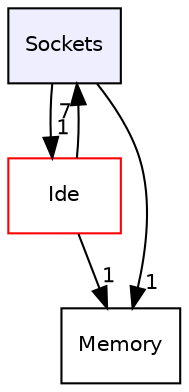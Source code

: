 digraph "Sockets" {
  compound=true
  node [ fontsize="10", fontname="Helvetica"];
  edge [ labelfontsize="10", labelfontname="Helvetica"];
  dir_438e9b7480d7921b6e0882250b9f4843 [shape=box, label="Sockets", style="filled", fillcolor="#eeeeff", pencolor="black", URL="dir_438e9b7480d7921b6e0882250b9f4843.html"];
  dir_68429450acb3cb0c38ed32ec649647d7 [shape=box label="Ide" fillcolor="white" style="filled" color="red" URL="dir_68429450acb3cb0c38ed32ec649647d7.html"];
  dir_4bbfcbe99b666a19955ad2d97ce526ac [shape=box label="Memory" URL="dir_4bbfcbe99b666a19955ad2d97ce526ac.html"];
  dir_438e9b7480d7921b6e0882250b9f4843->dir_68429450acb3cb0c38ed32ec649647d7 [headlabel="1", labeldistance=1.5 headhref="dir_000021_000001.html"];
  dir_438e9b7480d7921b6e0882250b9f4843->dir_4bbfcbe99b666a19955ad2d97ce526ac [headlabel="1", labeldistance=1.5 headhref="dir_000021_000020.html"];
  dir_68429450acb3cb0c38ed32ec649647d7->dir_438e9b7480d7921b6e0882250b9f4843 [headlabel="7", labeldistance=1.5 headhref="dir_000001_000021.html"];
  dir_68429450acb3cb0c38ed32ec649647d7->dir_4bbfcbe99b666a19955ad2d97ce526ac [headlabel="1", labeldistance=1.5 headhref="dir_000001_000020.html"];
}
